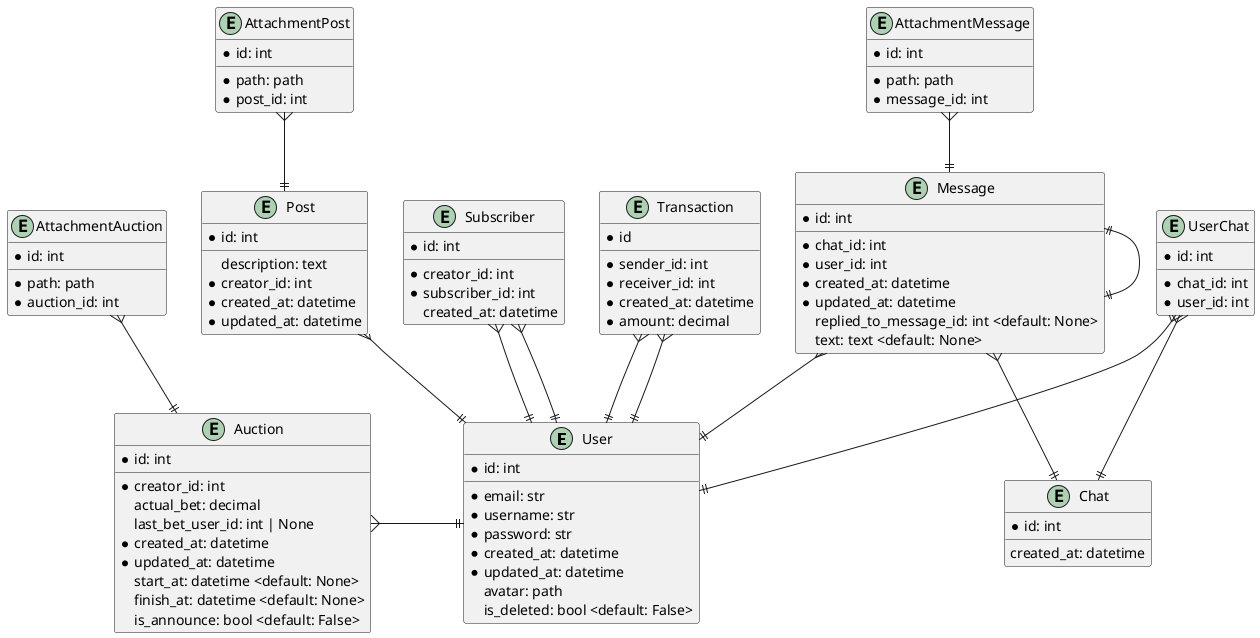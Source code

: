@startuml
entity User{
*id: int
__
*email: str
*username: str
*password: str
*created_at: datetime
*updated_at: datetime
avatar: path
is_deleted: bool <default: False>
}

entity Post{
*id: int
__
description: text
*creator_id: int
*created_at: datetime
*updated_at: datetime
}

entity Chat{
*id: int
__
created_at: datetime
}

entity Message{
*id: int
__
*chat_id: int
*user_id: int
*created_at: datetime
*updated_at: datetime
replied_to_message_id: int <default: None>
text: text <default: None>
}

entity AttachmentPost{
*id: int
__
*path: path
*post_id: int
}

entity AttachmentMessage{
*id: int
__
*path: path
*message_id: int
}

entity AttachmentAuction{
*id: int
__
*path: path
*auction_id: int
}

entity Subscriber{
*id: int
__
*creator_id: int
*subscriber_id: int
created_at: datetime
}

entity Auction{
*id: int
__
*creator_id: int
actual_bet: decimal
last_bet_user_id: int | None
*created_at: datetime
*updated_at: datetime
start_at: datetime <default: None>
finish_at: datetime <default: None>
is_announce: bool <default: False>
}

entity UserChat{
*id: int
__
*chat_id: int
*user_id: int
}

entity Transaction {
*id
__
*sender_id: int
*receiver_id: int
*created_at: datetime
*amount: decimal
}

Subscriber }--|| User
Subscriber }--|| User

Transaction }--|| User
Transaction }--|| User

Post }--|| User

Auction }-|| User

UserChat }--|| User
UserChat }--|| Chat

Message }--|| User
Message }--|| Chat
Message ||--|| Message

AttachmentMessage }--|| Message
AttachmentPost }--|| Post
AttachmentAuction }--|| Auction
@enduml